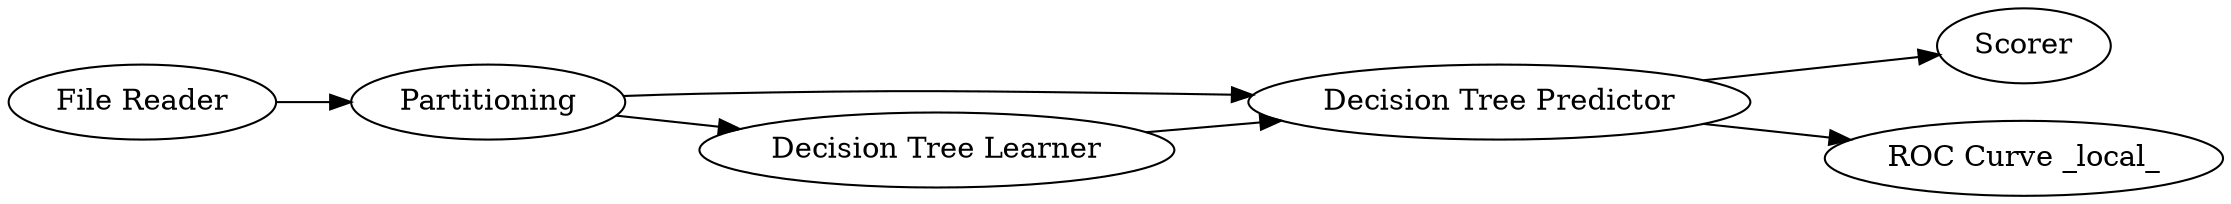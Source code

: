 digraph {
	4 -> 5
	4 -> 8
	3 -> 4
	1 -> 2
	2 -> 3
	2 -> 4
	5 [label=Scorer]
	1 [label="File Reader"]
	4 [label="Decision Tree Predictor"]
	8 [label="ROC Curve _local_"]
	3 [label="Decision Tree Learner"]
	2 [label=Partitioning]
	rankdir=LR
}
